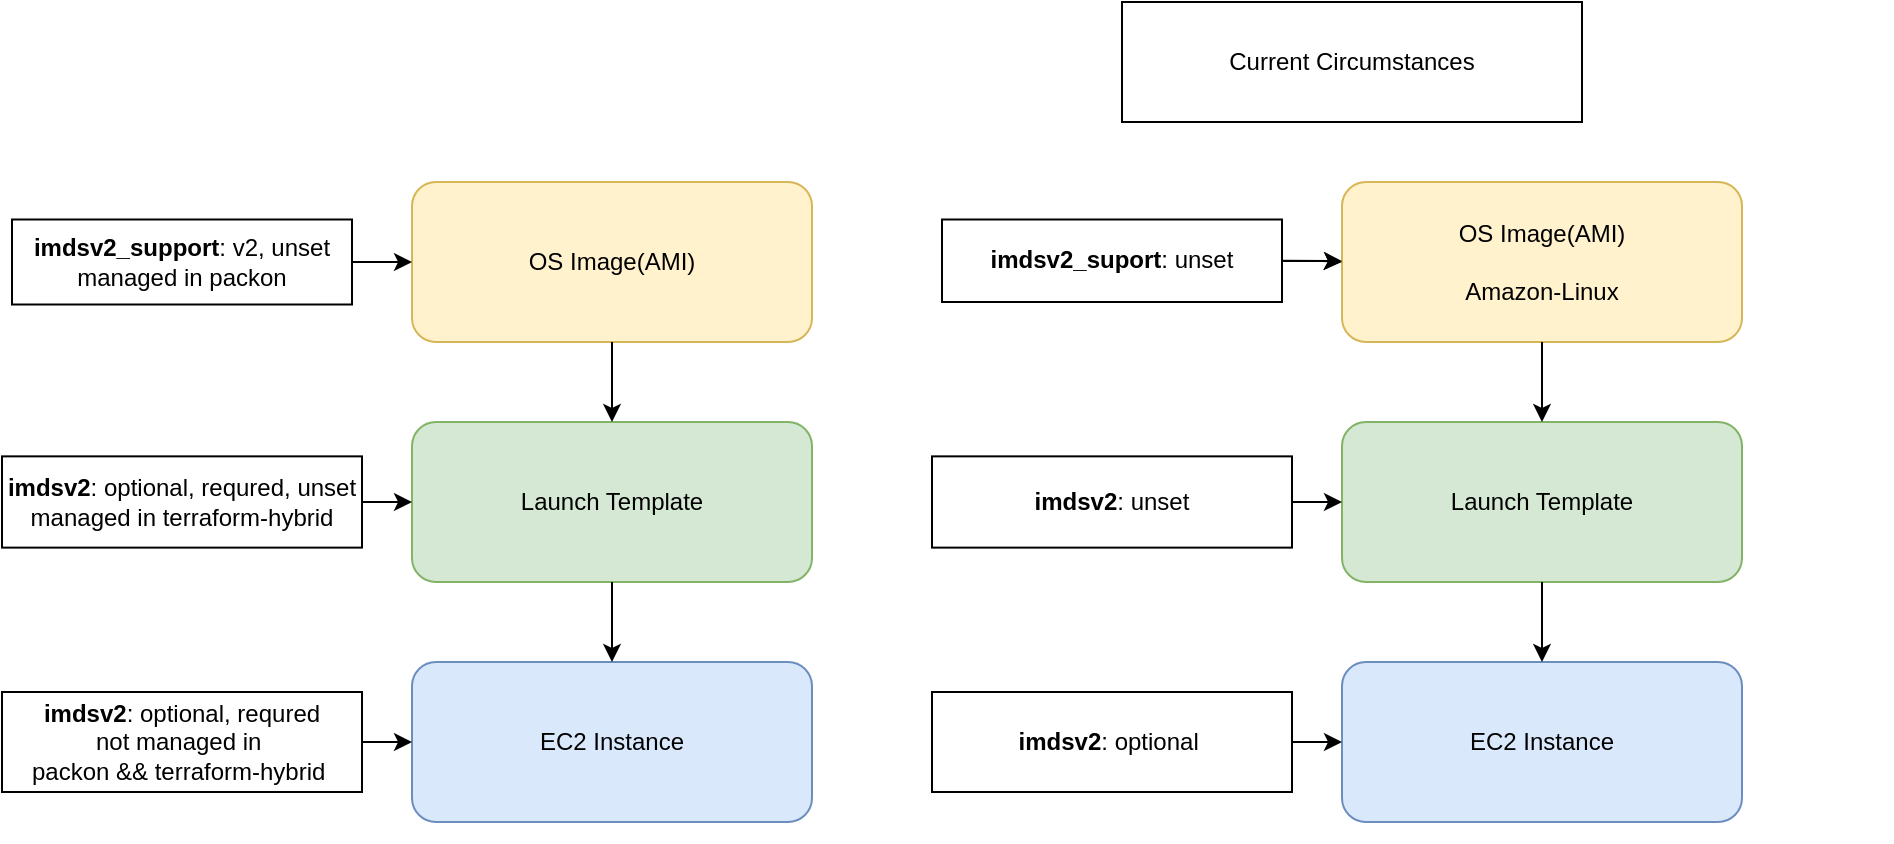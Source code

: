 <mxfile version="24.0.4" type="github" pages="3">
  <diagram name="Page-1" id="pGbOxdvhejuG6cvHP6bT">
    <mxGraphModel dx="1509" dy="1937" grid="1" gridSize="10" guides="1" tooltips="1" connect="1" arrows="1" fold="1" page="1" pageScale="1" pageWidth="850" pageHeight="1100" math="0" shadow="0">
      <root>
        <mxCell id="0" />
        <mxCell id="1" parent="0" />
        <mxCell id="x_q-9-La6sV82_rC-IQt-11" value="" style="group" vertex="1" connectable="0" parent="1">
          <mxGeometry x="570" y="-360" width="405" height="320" as="geometry" />
        </mxCell>
        <mxCell id="qsgLCM90UYcvNnULySri-1" value="OS Image(AMI)" style="rounded=1;whiteSpace=wrap;html=1;fillColor=#fff2cc;strokeColor=#d6b656;" vertex="1" parent="x_q-9-La6sV82_rC-IQt-11">
          <mxGeometry x="205" width="200" height="80" as="geometry" />
        </mxCell>
        <mxCell id="qsgLCM90UYcvNnULySri-2" value="Launch Template" style="rounded=1;whiteSpace=wrap;html=1;fillColor=#d5e8d4;strokeColor=#82b366;" vertex="1" parent="x_q-9-La6sV82_rC-IQt-11">
          <mxGeometry x="205" y="120" width="200" height="80" as="geometry" />
        </mxCell>
        <mxCell id="qsgLCM90UYcvNnULySri-3" value="EC2 Instance" style="rounded=1;whiteSpace=wrap;html=1;fillColor=#dae8fc;strokeColor=#6c8ebf;" vertex="1" parent="x_q-9-La6sV82_rC-IQt-11">
          <mxGeometry x="205" y="240" width="200" height="80" as="geometry" />
        </mxCell>
        <mxCell id="qsgLCM90UYcvNnULySri-4" value="" style="endArrow=classic;html=1;rounded=0;exitX=0.5;exitY=1;exitDx=0;exitDy=0;entryX=0.5;entryY=0;entryDx=0;entryDy=0;" edge="1" parent="x_q-9-La6sV82_rC-IQt-11" source="qsgLCM90UYcvNnULySri-1" target="qsgLCM90UYcvNnULySri-2">
          <mxGeometry width="50" height="50" relative="1" as="geometry">
            <mxPoint x="365" y="270" as="sourcePoint" />
            <mxPoint x="415" y="220" as="targetPoint" />
          </mxGeometry>
        </mxCell>
        <mxCell id="qsgLCM90UYcvNnULySri-9" value="&lt;b&gt;imdsv2_support&lt;/b&gt;: v2, unset&lt;div&gt;managed in packon&lt;/div&gt;" style="text;html=1;align=center;verticalAlign=middle;whiteSpace=wrap;rounded=0;fillColor=none;strokeColor=default;" vertex="1" parent="x_q-9-La6sV82_rC-IQt-11">
          <mxGeometry x="5" y="18.75" width="170" height="42.5" as="geometry" />
        </mxCell>
        <mxCell id="qsgLCM90UYcvNnULySri-10" value="&lt;b&gt;imdsv2&lt;/b&gt;: optional, requred, unset&lt;div&gt;managed in terraform-hybrid&lt;/div&gt;" style="text;html=1;align=center;verticalAlign=middle;whiteSpace=wrap;rounded=0;fillColor=none;strokeColor=default;" vertex="1" parent="x_q-9-La6sV82_rC-IQt-11">
          <mxGeometry y="137.18" width="180" height="45.63" as="geometry" />
        </mxCell>
        <mxCell id="qsgLCM90UYcvNnULySri-11" value="&lt;b&gt;imdsv2&lt;/b&gt;: optional, requred&lt;div&gt;not managed in&amp;nbsp;&lt;/div&gt;&lt;div&gt;packon &amp;amp;&amp;amp; terraform-hybrid&amp;nbsp;&lt;/div&gt;" style="text;html=1;align=center;verticalAlign=middle;whiteSpace=wrap;rounded=0;fillColor=none;strokeColor=default;" vertex="1" parent="x_q-9-La6sV82_rC-IQt-11">
          <mxGeometry y="255" width="180" height="50" as="geometry" />
        </mxCell>
        <mxCell id="qsgLCM90UYcvNnULySri-12" value="" style="endArrow=classic;html=1;rounded=0;exitX=1;exitY=0.5;exitDx=0;exitDy=0;entryX=0;entryY=0.5;entryDx=0;entryDy=0;" edge="1" parent="x_q-9-La6sV82_rC-IQt-11" source="qsgLCM90UYcvNnULySri-9" target="qsgLCM90UYcvNnULySri-1">
          <mxGeometry width="50" height="50" relative="1" as="geometry">
            <mxPoint x="365" y="270" as="sourcePoint" />
            <mxPoint x="415" y="220" as="targetPoint" />
          </mxGeometry>
        </mxCell>
        <mxCell id="qsgLCM90UYcvNnULySri-13" value="" style="endArrow=classic;html=1;rounded=0;exitX=1;exitY=0.5;exitDx=0;exitDy=0;entryX=0;entryY=0.5;entryDx=0;entryDy=0;" edge="1" parent="x_q-9-La6sV82_rC-IQt-11" source="qsgLCM90UYcvNnULySri-10" target="qsgLCM90UYcvNnULySri-2">
          <mxGeometry width="50" height="50" relative="1" as="geometry">
            <mxPoint x="365" y="270" as="sourcePoint" />
            <mxPoint x="415" y="220" as="targetPoint" />
          </mxGeometry>
        </mxCell>
        <mxCell id="qsgLCM90UYcvNnULySri-14" value="" style="endArrow=classic;html=1;rounded=0;exitX=1;exitY=0.5;exitDx=0;exitDy=0;entryX=0;entryY=0.5;entryDx=0;entryDy=0;" edge="1" parent="x_q-9-La6sV82_rC-IQt-11" source="qsgLCM90UYcvNnULySri-11" target="qsgLCM90UYcvNnULySri-3">
          <mxGeometry width="50" height="50" relative="1" as="geometry">
            <mxPoint x="185" y="50" as="sourcePoint" />
            <mxPoint x="215" y="50" as="targetPoint" />
          </mxGeometry>
        </mxCell>
        <mxCell id="qsgLCM90UYcvNnULySri-7" value="" style="endArrow=classic;html=1;rounded=0;exitX=0.5;exitY=1;exitDx=0;exitDy=0;entryX=0.5;entryY=0;entryDx=0;entryDy=0;" edge="1" parent="x_q-9-La6sV82_rC-IQt-11" source="qsgLCM90UYcvNnULySri-2" target="qsgLCM90UYcvNnULySri-3">
          <mxGeometry width="50" height="50" relative="1" as="geometry">
            <mxPoint x="315" y="90" as="sourcePoint" />
            <mxPoint x="315" y="130" as="targetPoint" />
          </mxGeometry>
        </mxCell>
        <mxCell id="MfCQwA7gSsLUHfkPvxt--1" value="" style="group" vertex="1" connectable="0" parent="1">
          <mxGeometry x="1035" y="-450" width="480" height="420" as="geometry" />
        </mxCell>
        <mxCell id="MfCQwA7gSsLUHfkPvxt--2" value="OS Image(AMI)&lt;div&gt;&lt;br&gt;&lt;/div&gt;&lt;div&gt;Amazon-Linux&lt;/div&gt;" style="rounded=1;whiteSpace=wrap;html=1;fillColor=#fff2cc;strokeColor=#d6b656;" vertex="1" parent="MfCQwA7gSsLUHfkPvxt--1">
          <mxGeometry x="205" y="90" width="200" height="80" as="geometry" />
        </mxCell>
        <mxCell id="MfCQwA7gSsLUHfkPvxt--3" value="Launch Template" style="rounded=1;whiteSpace=wrap;html=1;fillColor=#d5e8d4;strokeColor=#82b366;" vertex="1" parent="MfCQwA7gSsLUHfkPvxt--1">
          <mxGeometry x="205" y="210" width="200" height="80" as="geometry" />
        </mxCell>
        <mxCell id="MfCQwA7gSsLUHfkPvxt--4" value="EC2 Instance" style="rounded=1;whiteSpace=wrap;html=1;fillColor=#dae8fc;strokeColor=#6c8ebf;" vertex="1" parent="MfCQwA7gSsLUHfkPvxt--1">
          <mxGeometry x="205" y="330" width="200" height="80" as="geometry" />
        </mxCell>
        <mxCell id="MfCQwA7gSsLUHfkPvxt--5" value="&lt;b&gt;imdsv2_suport&lt;/b&gt;: unset" style="text;html=1;align=center;verticalAlign=middle;whiteSpace=wrap;rounded=0;fillColor=none;strokeColor=default;" vertex="1" parent="MfCQwA7gSsLUHfkPvxt--1">
          <mxGeometry x="5" y="108.75" width="170" height="41.25" as="geometry" />
        </mxCell>
        <mxCell id="MfCQwA7gSsLUHfkPvxt--6" value="&lt;b&gt;imdsv2&lt;/b&gt;: unset" style="text;html=1;align=center;verticalAlign=middle;whiteSpace=wrap;rounded=0;fillColor=none;strokeColor=default;" vertex="1" parent="MfCQwA7gSsLUHfkPvxt--1">
          <mxGeometry y="227.18" width="180" height="45.63" as="geometry" />
        </mxCell>
        <mxCell id="MfCQwA7gSsLUHfkPvxt--7" value="&lt;b&gt;imdsv2&lt;/b&gt;: optional&lt;span style=&quot;background-color: initial;&quot;&gt;&amp;nbsp;&lt;/span&gt;" style="text;html=1;align=center;verticalAlign=middle;whiteSpace=wrap;rounded=0;fillColor=none;strokeColor=default;" vertex="1" parent="MfCQwA7gSsLUHfkPvxt--1">
          <mxGeometry y="345" width="180" height="50" as="geometry" />
        </mxCell>
        <mxCell id="MfCQwA7gSsLUHfkPvxt--8" value="" style="endArrow=classic;html=1;rounded=0;exitX=1;exitY=0.5;exitDx=0;exitDy=0;" edge="1" parent="MfCQwA7gSsLUHfkPvxt--1" source="MfCQwA7gSsLUHfkPvxt--5" target="MfCQwA7gSsLUHfkPvxt--2">
          <mxGeometry width="50" height="50" relative="1" as="geometry">
            <mxPoint x="365" y="360" as="sourcePoint" />
            <mxPoint x="415" y="310" as="targetPoint" />
          </mxGeometry>
        </mxCell>
        <mxCell id="MfCQwA7gSsLUHfkPvxt--9" value="" style="endArrow=classic;html=1;rounded=0;exitX=1;exitY=0.5;exitDx=0;exitDy=0;entryX=0;entryY=0.5;entryDx=0;entryDy=0;" edge="1" parent="MfCQwA7gSsLUHfkPvxt--1" source="MfCQwA7gSsLUHfkPvxt--7" target="MfCQwA7gSsLUHfkPvxt--4">
          <mxGeometry width="50" height="50" relative="1" as="geometry">
            <mxPoint x="365" y="360" as="sourcePoint" />
            <mxPoint x="415" y="310" as="targetPoint" />
          </mxGeometry>
        </mxCell>
        <mxCell id="MfCQwA7gSsLUHfkPvxt--10" value="Current Circumstances" style="text;html=1;align=center;verticalAlign=middle;whiteSpace=wrap;rounded=0;strokeColor=default;" vertex="1" parent="MfCQwA7gSsLUHfkPvxt--1">
          <mxGeometry x="95" width="230" height="60" as="geometry" />
        </mxCell>
        <mxCell id="MfCQwA7gSsLUHfkPvxt--11" value="" style="endArrow=classic;html=1;rounded=0;exitX=0.5;exitY=1;exitDx=0;exitDy=0;" edge="1" parent="MfCQwA7gSsLUHfkPvxt--1" source="MfCQwA7gSsLUHfkPvxt--2" target="MfCQwA7gSsLUHfkPvxt--3">
          <mxGeometry width="50" height="50" relative="1" as="geometry">
            <mxPoint x="365" y="360" as="sourcePoint" />
            <mxPoint x="415" y="310" as="targetPoint" />
          </mxGeometry>
        </mxCell>
        <mxCell id="MfCQwA7gSsLUHfkPvxt--12" value="" style="endArrow=classic;html=1;rounded=0;exitX=0.5;exitY=1;exitDx=0;exitDy=0;" edge="1" parent="MfCQwA7gSsLUHfkPvxt--1" source="MfCQwA7gSsLUHfkPvxt--3" target="MfCQwA7gSsLUHfkPvxt--4">
          <mxGeometry width="50" height="50" relative="1" as="geometry">
            <mxPoint x="195" y="149" as="sourcePoint" />
            <mxPoint x="225" y="150" as="targetPoint" />
          </mxGeometry>
        </mxCell>
        <mxCell id="MfCQwA7gSsLUHfkPvxt--13" value="" style="edgeStyle=orthogonalEdgeStyle;rounded=0;orthogonalLoop=1;jettySize=auto;html=1;" edge="1" parent="MfCQwA7gSsLUHfkPvxt--1" source="MfCQwA7gSsLUHfkPvxt--5" target="MfCQwA7gSsLUHfkPvxt--2">
          <mxGeometry relative="1" as="geometry" />
        </mxCell>
        <mxCell id="MfCQwA7gSsLUHfkPvxt--14" value="" style="endArrow=classic;html=1;rounded=0;exitX=1;exitY=0.5;exitDx=0;exitDy=0;entryX=0;entryY=0.5;entryDx=0;entryDy=0;" edge="1" parent="MfCQwA7gSsLUHfkPvxt--1" source="MfCQwA7gSsLUHfkPvxt--6" target="MfCQwA7gSsLUHfkPvxt--3">
          <mxGeometry width="50" height="50" relative="1" as="geometry">
            <mxPoint x="185" y="139" as="sourcePoint" />
            <mxPoint x="215" y="140" as="targetPoint" />
          </mxGeometry>
        </mxCell>
      </root>
    </mxGraphModel>
  </diagram>
  <diagram id="9MjycMkg6v-yk4EMfEoX" name="Page-2">
    <mxGraphModel dx="1434" dy="795" grid="1" gridSize="10" guides="1" tooltips="1" connect="1" arrows="1" fold="1" page="1" pageScale="1" pageWidth="850" pageHeight="1100" math="0" shadow="0">
      <root>
        <mxCell id="0" />
        <mxCell id="1" parent="0" />
        <mxCell id="SOV2GVt50VkhnmIahWc4-1" value="" style="group" vertex="1" connectable="0" parent="1">
          <mxGeometry x="170" y="170" width="405" height="320" as="geometry" />
        </mxCell>
        <mxCell id="SOV2GVt50VkhnmIahWc4-2" value="OS Image(AMI)" style="rounded=1;whiteSpace=wrap;html=1;fillColor=#fff2cc;strokeColor=#d6b656;" vertex="1" parent="SOV2GVt50VkhnmIahWc4-1">
          <mxGeometry x="205" width="200" height="80" as="geometry" />
        </mxCell>
        <mxCell id="SOV2GVt50VkhnmIahWc4-3" value="Launch Template&lt;div&gt;&lt;br&gt;&lt;/div&gt;&lt;div&gt;Fix&amp;nbsp;&lt;b&gt;imdsv2:&lt;font color=&quot;#ff0000&quot;&gt;optional&lt;/font&gt;&lt;/b&gt;&amp;nbsp;in launch template&lt;br&gt;&lt;/div&gt;" style="rounded=1;whiteSpace=wrap;html=1;fillColor=#d5e8d4;strokeColor=#82b366;" vertex="1" parent="SOV2GVt50VkhnmIahWc4-1">
          <mxGeometry x="205" y="120" width="200" height="80" as="geometry" />
        </mxCell>
        <mxCell id="SOV2GVt50VkhnmIahWc4-4" value="EC2 Instance" style="rounded=1;whiteSpace=wrap;html=1;fillColor=#dae8fc;strokeColor=#6c8ebf;" vertex="1" parent="SOV2GVt50VkhnmIahWc4-1">
          <mxGeometry x="205" y="240" width="200" height="80" as="geometry" />
        </mxCell>
        <mxCell id="SOV2GVt50VkhnmIahWc4-5" value="" style="endArrow=classic;html=1;rounded=0;exitX=0.5;exitY=1;exitDx=0;exitDy=0;entryX=0.5;entryY=0;entryDx=0;entryDy=0;" edge="1" parent="SOV2GVt50VkhnmIahWc4-1" source="SOV2GVt50VkhnmIahWc4-2" target="SOV2GVt50VkhnmIahWc4-3">
          <mxGeometry width="50" height="50" relative="1" as="geometry">
            <mxPoint x="365" y="270" as="sourcePoint" />
            <mxPoint x="415" y="220" as="targetPoint" />
          </mxGeometry>
        </mxCell>
        <mxCell id="SOV2GVt50VkhnmIahWc4-6" value="&lt;b&gt;imdsv2_support&lt;/b&gt;: v2, unset" style="text;html=1;align=center;verticalAlign=middle;whiteSpace=wrap;rounded=0;fillColor=none;strokeColor=default;" vertex="1" parent="SOV2GVt50VkhnmIahWc4-1">
          <mxGeometry x="5" y="18.75" width="170" height="42.5" as="geometry" />
        </mxCell>
        <mxCell id="SOV2GVt50VkhnmIahWc4-7" value="&lt;b&gt;imdsv2&lt;/b&gt;: &lt;font color=&quot;#ff0000&quot;&gt;optional&lt;/font&gt;" style="text;html=1;align=center;verticalAlign=middle;whiteSpace=wrap;rounded=0;fillColor=none;strokeColor=default;" vertex="1" parent="SOV2GVt50VkhnmIahWc4-1">
          <mxGeometry y="137.18" width="180" height="45.63" as="geometry" />
        </mxCell>
        <mxCell id="SOV2GVt50VkhnmIahWc4-8" value="&lt;b&gt;imdsv2&lt;/b&gt;: &lt;font color=&quot;#ff0000&quot;&gt;optional&lt;/font&gt;" style="text;html=1;align=center;verticalAlign=middle;whiteSpace=wrap;rounded=0;fillColor=none;strokeColor=default;" vertex="1" parent="SOV2GVt50VkhnmIahWc4-1">
          <mxGeometry y="255" width="180" height="50" as="geometry" />
        </mxCell>
        <mxCell id="SOV2GVt50VkhnmIahWc4-9" value="" style="endArrow=classic;html=1;rounded=0;exitX=1;exitY=0.5;exitDx=0;exitDy=0;entryX=0;entryY=0.5;entryDx=0;entryDy=0;" edge="1" parent="SOV2GVt50VkhnmIahWc4-1" source="SOV2GVt50VkhnmIahWc4-6" target="SOV2GVt50VkhnmIahWc4-2">
          <mxGeometry width="50" height="50" relative="1" as="geometry">
            <mxPoint x="365" y="270" as="sourcePoint" />
            <mxPoint x="415" y="220" as="targetPoint" />
          </mxGeometry>
        </mxCell>
        <mxCell id="SOV2GVt50VkhnmIahWc4-10" value="" style="endArrow=classic;html=1;rounded=0;exitX=1;exitY=0.5;exitDx=0;exitDy=0;entryX=0;entryY=0.5;entryDx=0;entryDy=0;" edge="1" parent="SOV2GVt50VkhnmIahWc4-1" source="SOV2GVt50VkhnmIahWc4-7" target="SOV2GVt50VkhnmIahWc4-3">
          <mxGeometry width="50" height="50" relative="1" as="geometry">
            <mxPoint x="365" y="270" as="sourcePoint" />
            <mxPoint x="415" y="220" as="targetPoint" />
          </mxGeometry>
        </mxCell>
        <mxCell id="SOV2GVt50VkhnmIahWc4-11" value="" style="endArrow=classic;html=1;rounded=0;exitX=1;exitY=0.5;exitDx=0;exitDy=0;entryX=0;entryY=0.5;entryDx=0;entryDy=0;" edge="1" parent="SOV2GVt50VkhnmIahWc4-1" source="SOV2GVt50VkhnmIahWc4-8" target="SOV2GVt50VkhnmIahWc4-4">
          <mxGeometry width="50" height="50" relative="1" as="geometry">
            <mxPoint x="185" y="50" as="sourcePoint" />
            <mxPoint x="215" y="50" as="targetPoint" />
          </mxGeometry>
        </mxCell>
        <mxCell id="SOV2GVt50VkhnmIahWc4-12" value="" style="endArrow=classic;html=1;rounded=0;exitX=0.5;exitY=1;exitDx=0;exitDy=0;entryX=0.5;entryY=0;entryDx=0;entryDy=0;" edge="1" parent="SOV2GVt50VkhnmIahWc4-1" source="SOV2GVt50VkhnmIahWc4-3" target="SOV2GVt50VkhnmIahWc4-4">
          <mxGeometry width="50" height="50" relative="1" as="geometry">
            <mxPoint x="315" y="90" as="sourcePoint" />
            <mxPoint x="315" y="130" as="targetPoint" />
          </mxGeometry>
        </mxCell>
        <mxCell id="hBrvezalI-NMGv_1s-DX-1" value="" style="group" vertex="1" connectable="0" parent="1">
          <mxGeometry x="710" y="170" width="405" height="320" as="geometry" />
        </mxCell>
        <mxCell id="hBrvezalI-NMGv_1s-DX-2" value="OS Image(AMI)" style="rounded=1;whiteSpace=wrap;html=1;fillColor=#fff2cc;strokeColor=#d6b656;" vertex="1" parent="hBrvezalI-NMGv_1s-DX-1">
          <mxGeometry x="102.5" width="200" height="80" as="geometry" />
        </mxCell>
        <mxCell id="hBrvezalI-NMGv_1s-DX-3" value="Launch Template&lt;div&gt;&lt;br&gt;&lt;/div&gt;&lt;div&gt;Fix&amp;nbsp;&lt;b&gt;imdsv2:&lt;font color=&quot;#ff0000&quot;&gt;optional&lt;/font&gt;&lt;/b&gt;&amp;nbsp;in launch template&lt;br&gt;&lt;/div&gt;" style="rounded=1;whiteSpace=wrap;html=1;fillColor=#d5e8d4;strokeColor=#82b366;" vertex="1" parent="hBrvezalI-NMGv_1s-DX-1">
          <mxGeometry x="205" y="120" width="200" height="80" as="geometry" />
        </mxCell>
        <mxCell id="hBrvezalI-NMGv_1s-DX-4" value="EC2 Instance" style="rounded=1;whiteSpace=wrap;html=1;fillColor=#dae8fc;strokeColor=#6c8ebf;" vertex="1" parent="hBrvezalI-NMGv_1s-DX-1">
          <mxGeometry x="205" y="240" width="200" height="80" as="geometry" />
        </mxCell>
        <mxCell id="hBrvezalI-NMGv_1s-DX-5" value="" style="endArrow=classic;html=1;rounded=0;exitX=0.5;exitY=1;exitDx=0;exitDy=0;" edge="1" parent="hBrvezalI-NMGv_1s-DX-1" source="hBrvezalI-NMGv_1s-DX-2">
          <mxGeometry width="50" height="50" relative="1" as="geometry">
            <mxPoint x="365" y="270" as="sourcePoint" />
            <mxPoint x="310" y="120" as="targetPoint" />
          </mxGeometry>
        </mxCell>
        <mxCell id="hBrvezalI-NMGv_1s-DX-7" value="&lt;b&gt;imdsv2&lt;/b&gt;: &lt;font color=&quot;#ff0000&quot;&gt;optional&lt;/font&gt;" style="text;html=1;align=center;verticalAlign=middle;whiteSpace=wrap;rounded=0;fillColor=none;strokeColor=default;" vertex="1" parent="hBrvezalI-NMGv_1s-DX-1">
          <mxGeometry y="137.18" width="180" height="45.63" as="geometry" />
        </mxCell>
        <mxCell id="hBrvezalI-NMGv_1s-DX-8" value="&lt;b&gt;imdsv2&lt;/b&gt;:&lt;font color=&quot;#ff0000&quot;&gt;&amp;nbsp;?&lt;/font&gt;" style="text;html=1;align=center;verticalAlign=middle;whiteSpace=wrap;rounded=0;fillColor=none;strokeColor=default;" vertex="1" parent="hBrvezalI-NMGv_1s-DX-1">
          <mxGeometry y="255" width="180" height="50" as="geometry" />
        </mxCell>
        <mxCell id="hBrvezalI-NMGv_1s-DX-10" value="" style="endArrow=classic;html=1;rounded=0;exitX=1;exitY=0.5;exitDx=0;exitDy=0;entryX=0;entryY=0.5;entryDx=0;entryDy=0;" edge="1" parent="hBrvezalI-NMGv_1s-DX-1" source="hBrvezalI-NMGv_1s-DX-7" target="hBrvezalI-NMGv_1s-DX-3">
          <mxGeometry width="50" height="50" relative="1" as="geometry">
            <mxPoint x="365" y="270" as="sourcePoint" />
            <mxPoint x="415" y="220" as="targetPoint" />
          </mxGeometry>
        </mxCell>
        <mxCell id="hBrvezalI-NMGv_1s-DX-11" value="" style="endArrow=classic;html=1;rounded=0;exitX=1;exitY=0.5;exitDx=0;exitDy=0;entryX=0;entryY=0.5;entryDx=0;entryDy=0;" edge="1" parent="hBrvezalI-NMGv_1s-DX-1" source="hBrvezalI-NMGv_1s-DX-8" target="hBrvezalI-NMGv_1s-DX-4">
          <mxGeometry width="50" height="50" relative="1" as="geometry">
            <mxPoint x="185" y="50" as="sourcePoint" />
            <mxPoint x="215" y="50" as="targetPoint" />
          </mxGeometry>
        </mxCell>
        <mxCell id="hBrvezalI-NMGv_1s-DX-12" value="" style="endArrow=classic;html=1;rounded=0;exitX=0.5;exitY=1;exitDx=0;exitDy=0;entryX=0.5;entryY=0;entryDx=0;entryDy=0;" edge="1" parent="hBrvezalI-NMGv_1s-DX-1" source="hBrvezalI-NMGv_1s-DX-3" target="hBrvezalI-NMGv_1s-DX-4">
          <mxGeometry width="50" height="50" relative="1" as="geometry">
            <mxPoint x="315" y="90" as="sourcePoint" />
            <mxPoint x="315" y="130" as="targetPoint" />
          </mxGeometry>
        </mxCell>
        <mxCell id="ICMZW-fwPVstaVTmsFE3-1" value="Newly Release Instance Type" style="rounded=1;whiteSpace=wrap;html=1;fillColor=#fff2cc;strokeColor=#d6b656;" vertex="1" parent="1">
          <mxGeometry x="1050" y="170" width="200" height="80" as="geometry" />
        </mxCell>
        <mxCell id="ICMZW-fwPVstaVTmsFE3-3" value="" style="endArrow=classic;html=1;rounded=0;exitX=0.5;exitY=1;exitDx=0;exitDy=0;" edge="1" parent="1" source="ICMZW-fwPVstaVTmsFE3-1">
          <mxGeometry width="50" height="50" relative="1" as="geometry">
            <mxPoint x="690" y="330" as="sourcePoint" />
            <mxPoint x="1020" y="290" as="targetPoint" />
          </mxGeometry>
        </mxCell>
        <mxCell id="hBrvezalI-NMGv_1s-DX-6" value="&lt;b&gt;imdsv2_support&lt;/b&gt;: v2, unset" style="text;html=1;align=center;verticalAlign=middle;whiteSpace=wrap;rounded=0;fillColor=none;strokeColor=default;" vertex="1" parent="1">
          <mxGeometry x="610" y="188.75" width="170" height="42.5" as="geometry" />
        </mxCell>
        <mxCell id="hBrvezalI-NMGv_1s-DX-9" value="" style="endArrow=classic;html=1;rounded=0;exitX=1;exitY=0.5;exitDx=0;exitDy=0;entryX=0;entryY=0.5;entryDx=0;entryDy=0;" edge="1" parent="1" source="hBrvezalI-NMGv_1s-DX-6" target="hBrvezalI-NMGv_1s-DX-2">
          <mxGeometry width="50" height="50" relative="1" as="geometry">
            <mxPoint x="1075" y="440" as="sourcePoint" />
            <mxPoint x="1125" y="390" as="targetPoint" />
          </mxGeometry>
        </mxCell>
      </root>
    </mxGraphModel>
  </diagram>
  <diagram name="Page-3" id="2ZjYKfuTJH3mokJy6_EL">
    <mxGraphModel dx="1434" dy="795" grid="1" gridSize="10" guides="1" tooltips="1" connect="1" arrows="1" fold="1" page="1" pageScale="1" pageWidth="850" pageHeight="1100" math="0" shadow="0">
      <root>
        <mxCell id="VZwNgby4mi_kLbetZArk-0" />
        <mxCell id="VZwNgby4mi_kLbetZArk-1" parent="VZwNgby4mi_kLbetZArk-0" />
      </root>
    </mxGraphModel>
  </diagram>
</mxfile>
